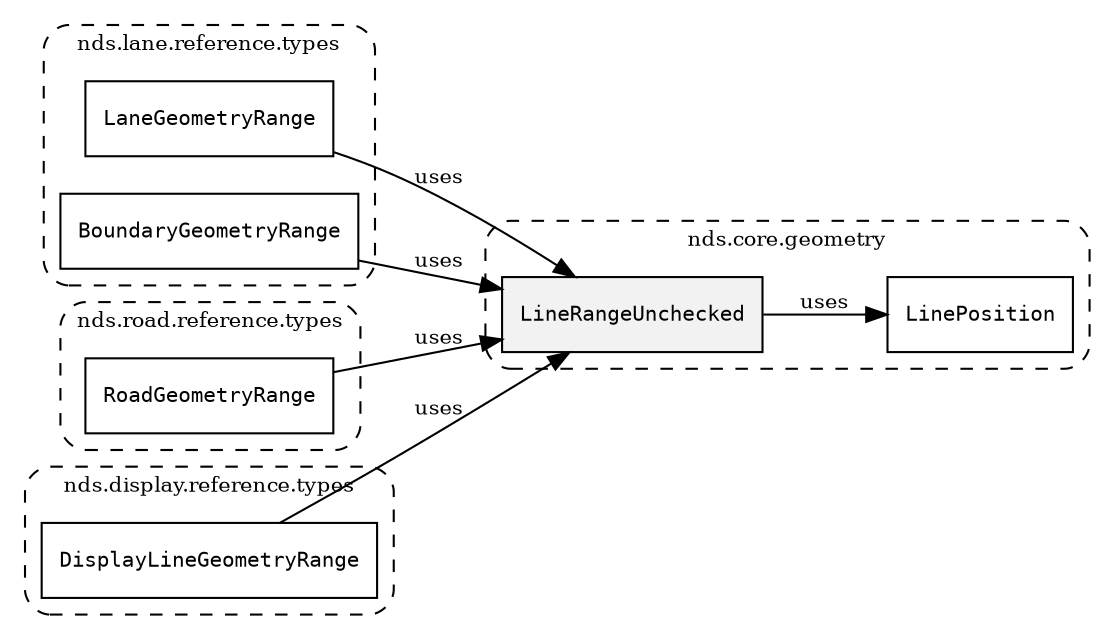 /**
 * This dot file creates symbol collaboration diagram for LineRangeUnchecked.
 */
digraph ZSERIO
{
    node [shape=box, fontsize=10];
    rankdir="LR";
    fontsize=10;
    tooltip="LineRangeUnchecked collaboration diagram";

    subgraph "cluster_nds.core.geometry"
    {
        style="dashed, rounded";
        label="nds.core.geometry";
        tooltip="Package nds.core.geometry";
        href="../../../content/packages/nds.core.geometry.html#Package-nds-core-geometry";
        target="_parent";

        "LineRangeUnchecked" [style="filled", fillcolor="#0000000D", target="_parent", label=<<font face="monospace"><table align="center" border="0" cellspacing="0" cellpadding="0"><tr><td href="../../../content/packages/nds.core.geometry.html#Structure-LineRangeUnchecked" title="Structure defined in nds.core.geometry">LineRangeUnchecked</td></tr></table></font>>];
        "LinePosition" [target="_parent", label=<<font face="monospace"><table align="center" border="0" cellspacing="0" cellpadding="0"><tr><td href="../../../content/packages/nds.core.geometry.html#Subtype-LinePosition" title="Subtype defined in nds.core.geometry">LinePosition</td></tr></table></font>>];
    }

    subgraph "cluster_nds.lane.reference.types"
    {
        style="dashed, rounded";
        label="nds.lane.reference.types";
        tooltip="Package nds.lane.reference.types";
        href="../../../content/packages/nds.lane.reference.types.html#Package-nds-lane-reference-types";
        target="_parent";

        "LaneGeometryRange" [target="_parent", label=<<font face="monospace"><table align="center" border="0" cellspacing="0" cellpadding="0"><tr><td href="../../../content/packages/nds.lane.reference.types.html#Subtype-LaneGeometryRange" title="Subtype defined in nds.lane.reference.types">LaneGeometryRange</td></tr></table></font>>];
        "BoundaryGeometryRange" [target="_parent", label=<<font face="monospace"><table align="center" border="0" cellspacing="0" cellpadding="0"><tr><td href="../../../content/packages/nds.lane.reference.types.html#Subtype-BoundaryGeometryRange" title="Subtype defined in nds.lane.reference.types">BoundaryGeometryRange</td></tr></table></font>>];
    }

    subgraph "cluster_nds.road.reference.types"
    {
        style="dashed, rounded";
        label="nds.road.reference.types";
        tooltip="Package nds.road.reference.types";
        href="../../../content/packages/nds.road.reference.types.html#Package-nds-road-reference-types";
        target="_parent";

        "RoadGeometryRange" [target="_parent", label=<<font face="monospace"><table align="center" border="0" cellspacing="0" cellpadding="0"><tr><td href="../../../content/packages/nds.road.reference.types.html#Subtype-RoadGeometryRange" title="Subtype defined in nds.road.reference.types">RoadGeometryRange</td></tr></table></font>>];
    }

    subgraph "cluster_nds.display.reference.types"
    {
        style="dashed, rounded";
        label="nds.display.reference.types";
        tooltip="Package nds.display.reference.types";
        href="../../../content/packages/nds.display.reference.types.html#Package-nds-display-reference-types";
        target="_parent";

        "DisplayLineGeometryRange" [target="_parent", label=<<font face="monospace"><table align="center" border="0" cellspacing="0" cellpadding="0"><tr><td href="../../../content/packages/nds.display.reference.types.html#Subtype-DisplayLineGeometryRange" title="Subtype defined in nds.display.reference.types">DisplayLineGeometryRange</td></tr></table></font>>];
    }

    "LineRangeUnchecked" -> "LinePosition" [label="uses", fontsize=10];
    "LaneGeometryRange" -> "LineRangeUnchecked" [label="uses", fontsize=10];
    "BoundaryGeometryRange" -> "LineRangeUnchecked" [label="uses", fontsize=10];
    "RoadGeometryRange" -> "LineRangeUnchecked" [label="uses", fontsize=10];
    "DisplayLineGeometryRange" -> "LineRangeUnchecked" [label="uses", fontsize=10];
}
